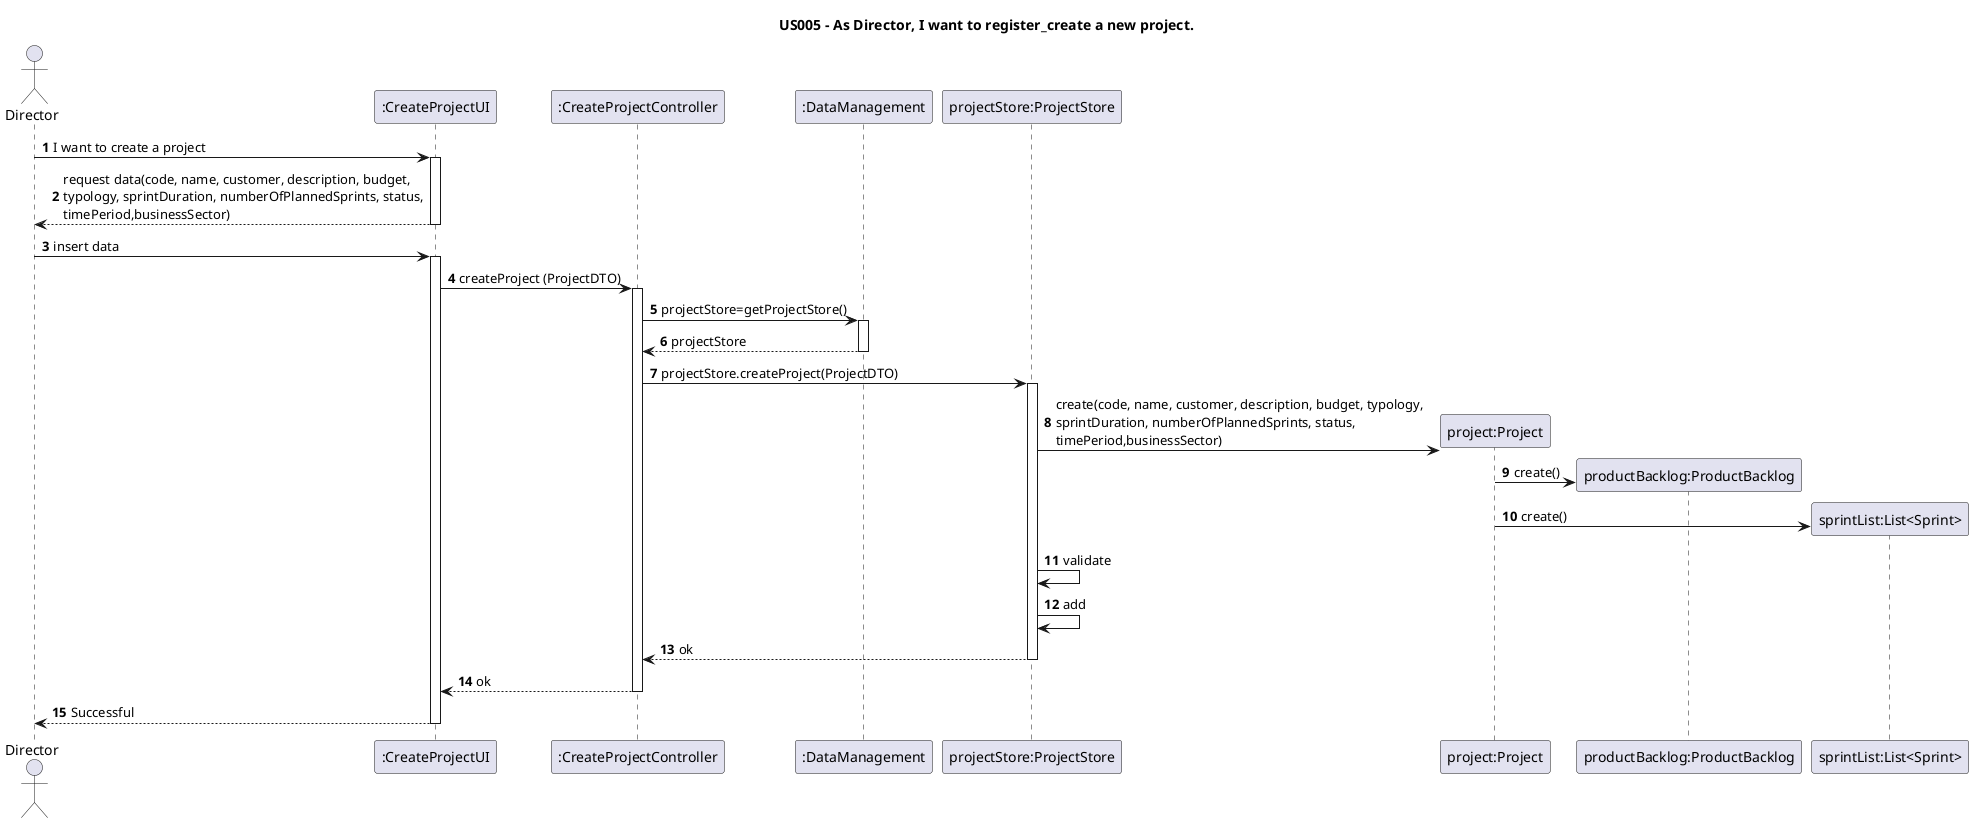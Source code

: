 @startuml
'https://plantuml.com/sequence-diagram
title US005 - As Director, I want to register_create a new project.

autonumber
skinparam maxMessageSize 400
actor "Director" as director
participant ":CreateProjectUI" as ui
participant  ":CreateProjectController" as controller
participant ":DataManagement" as dm
participant "projectStore:ProjectStore" as ps
participant "project:Project" as p
participant "productBacklog:ProductBacklog" as pb
participant "sprintList:List<Sprint>" as sprintList



director -> ui: I want to create a project
activate ui
director <-- ui: request data(code, name, customer, description, budget, typology, sprintDuration, numberOfPlannedSprints, status, timePeriod,businessSector)
deactivate ui
director -> ui: insert data
activate ui
ui -> controller: createProject (ProjectDTO)
activate controller
controller -> dm: projectStore=getProjectStore()
activate dm
controller <-- dm: projectStore
deactivate dm
controller -> ps: projectStore.createProject(ProjectDTO)
activate ps
ps -> p**:create(code, name, customer, description, budget, typology, sprintDuration, numberOfPlannedSprints, status, timePeriod,businessSector)
p -> pb**: create()
p -> sprintList** : create()

ps -> ps: validate
ps -> ps: add
controller <-- ps :ok
deactivate ps
ui <-- controller :ok
deactivate controller
director <-- ui : Successful
deactivate ui


@enduml